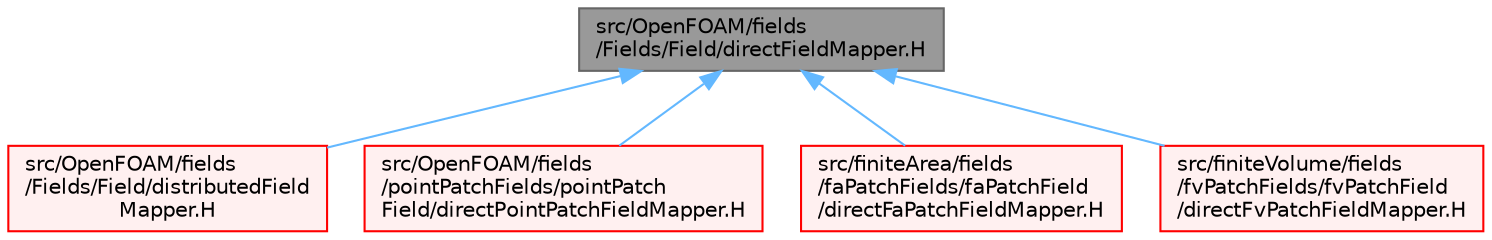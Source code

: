digraph "src/OpenFOAM/fields/Fields/Field/directFieldMapper.H"
{
 // LATEX_PDF_SIZE
  bgcolor="transparent";
  edge [fontname=Helvetica,fontsize=10,labelfontname=Helvetica,labelfontsize=10];
  node [fontname=Helvetica,fontsize=10,shape=box,height=0.2,width=0.4];
  Node1 [id="Node000001",label="src/OpenFOAM/fields\l/Fields/Field/directFieldMapper.H",height=0.2,width=0.4,color="gray40", fillcolor="grey60", style="filled", fontcolor="black",tooltip=" "];
  Node1 -> Node2 [id="edge1_Node000001_Node000002",dir="back",color="steelblue1",style="solid",tooltip=" "];
  Node2 [id="Node000002",label="src/OpenFOAM/fields\l/Fields/Field/distributedField\lMapper.H",height=0.2,width=0.4,color="red", fillcolor="#FFF0F0", style="filled",URL="$distributedFieldMapper_8H.html",tooltip=" "];
  Node1 -> Node7 [id="edge2_Node000001_Node000007",dir="back",color="steelblue1",style="solid",tooltip=" "];
  Node7 [id="Node000007",label="src/OpenFOAM/fields\l/pointPatchFields/pointPatch\lField/directPointPatchFieldMapper.H",height=0.2,width=0.4,color="red", fillcolor="#FFF0F0", style="filled",URL="$directPointPatchFieldMapper_8H.html",tooltip=" "];
  Node1 -> Node9 [id="edge3_Node000001_Node000009",dir="back",color="steelblue1",style="solid",tooltip=" "];
  Node9 [id="Node000009",label="src/finiteArea/fields\l/faPatchFields/faPatchField\l/directFaPatchFieldMapper.H",height=0.2,width=0.4,color="red", fillcolor="#FFF0F0", style="filled",URL="$directFaPatchFieldMapper_8H.html",tooltip=" "];
  Node1 -> Node11 [id="edge4_Node000001_Node000011",dir="back",color="steelblue1",style="solid",tooltip=" "];
  Node11 [id="Node000011",label="src/finiteVolume/fields\l/fvPatchFields/fvPatchField\l/directFvPatchFieldMapper.H",height=0.2,width=0.4,color="red", fillcolor="#FFF0F0", style="filled",URL="$directFvPatchFieldMapper_8H.html",tooltip=" "];
}
